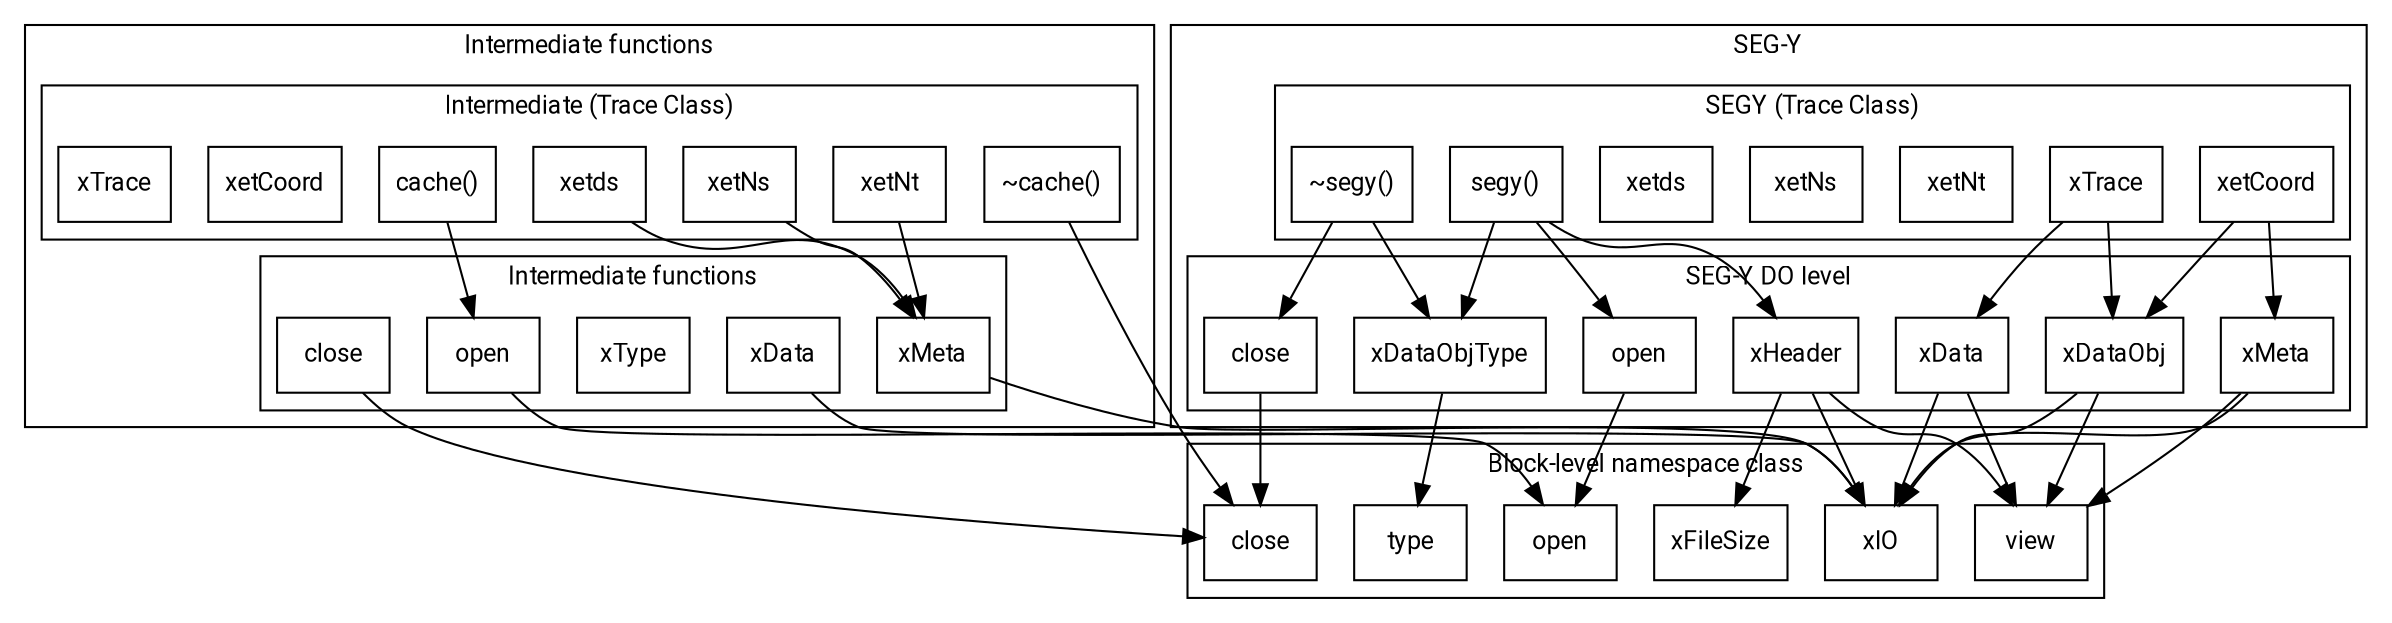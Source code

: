 digraph G
{
    fontname = "Roboto"
    fontsize = 12
    node
    [
        fontname = "Roboto"
        fontsize = 12
        shape = "record"
    ]
    edge
    [
        fontname = "Roboto"
        fontsize = 12
    ]

    subgraph clusterParaIO
    {
        label = "Block-level namespace class"
        popen [ label = "{open}" ]
        pclose [ label = "{close}" ]
        fs [ label = "{xFileSize}" ]
        view [ label = "{view}" ]
        type [ label = "{type}" ]
        PIO [ label = "{xIO}" ] //Async and regular
    }

    subgraph clusterIntermediate
    {
        label = "Intermediate functions"
        subgraph clusterIntermediateFunc
        {
            label = "Intermediate functions"
            copen [ label = "{open}" ]
            cclose [ label = "{close}" ]

            cType [ label = "{xType}" ]
            cMeta [ label = "{xMeta}" ]
            cData [ label = "{xBlockMeta}" ]
            cData [ label = "{xData}" ]
        }
        copen -> popen
        cclose -> pclose
        cMeta -> PIO
        cData -> PIO

        subgraph clusterSEGYClass
        {
            label = "Intermediate (Trace Class)"
            ccon [ label = "cache()" ]
            cdes [ label = "~cache()" ]
            cNt [ label = "{xetNt}" ] //xet
            cNs [ label = "{xetNs}" ]
            cDs [ label = "{xetds}" ]
            cCoord [ label = "{xetCoord}" ]
            cTrace [ label = "{xTrace}" ]
        }
        ccon -> copen
        cdes -> pclose
        cNt -> cMeta
        cNs -> cMeta
        cDs -> cMeta
    }

    subgraph clusterSEGY
    {
        label = "SEG-Y"
        subgraph clusterSEGYFunc
        {
            label = "SEG-Y DO level"
            sopen [ label = "{open}" ]
            sclose [ label = "{close}" ]

            HO [ label = "{xHeader}" ]
            DOMD [ label = "{xMeta}" ]
            DOType [ label = "{xDataObjType}" ]
            DODF [ label = "{xData}" ]
            DO [ label = "{xDataObj}" ]
        }
    //I/O
        HO -> PIO
        HO -> view
        HO -> fs
        DO -> PIO
        DO -> view
        DOType -> type
        DOMD -> PIO
        DOMD -> view
        DODF -> PIO
        DODF -> view
    //Open
        sopen -> popen
    //Close
        sclose -> pclose
    //Constructor
        seg -> DOType
    //Destructor
        dseg -> DOType
        subgraph clusterSEGYClass
        {
            label = "SEGY (Trace Class)"
            seg [ label = "segy()" ]
            dseg [ label = "~segy()" ]
            segNt [ label = "{xetNt}" ] //xet
            segNs [ label = "{xetNs}" ]
            segDs [ label = "{xetds}" ]
            segCoord [ label = "{xetCoord}" ]
            segTrace [ label = "{xTrace}" ]
        }
//I/O
    segCoord -> DOMD
    segCoord -> DO
    segTrace -> DODF
    segTrace -> DO
//Constructor
    seg -> sopen
    seg -> HO
//Destructor
    dseg -> sclose
    }
}

